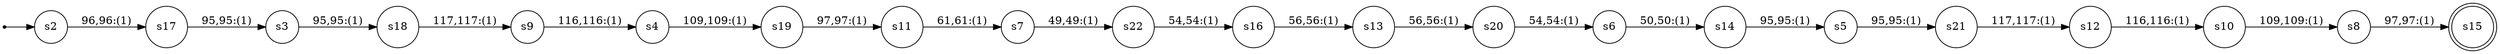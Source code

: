 
      digraph G {
        rankdir=LR;
        init [shape=point];
        node [shape = doublecircle];
        s15
        node [shape = circle];
        init -> s2;
        s22 -> s16 [label = "54,54:(1)"]
        s21 -> s12 [label = "117,117:(1)"]
        s20 -> s6 [label = "54,54:(1)"]
        s19 -> s11 [label = "97,97:(1)"]
        s18 -> s9 [label = "117,117:(1)"]
        s17 -> s3 [label = "95,95:(1)"]
        s16 -> s13 [label = "56,56:(1)"]
        s14 -> s5 [label = "95,95:(1)"]
        s13 -> s20 [label = "56,56:(1)"]
        s12 -> s10 [label = "116,116:(1)"]
        s11 -> s7 [label = "61,61:(1)"]
        s10 -> s8 [label = "109,109:(1)"]
        s9 -> s4 [label = "116,116:(1)"]
        s8 -> s15 [label = "97,97:(1)"]
        s7 -> s22 [label = "49,49:(1)"]
        s6 -> s14 [label = "50,50:(1)"]
        s5 -> s21 [label = "95,95:(1)"]
        s4 -> s19 [label = "109,109:(1)"]
        s3 -> s18 [label = "95,95:(1)"]
        s2 -> s17 [label = "96,96:(1)"]}